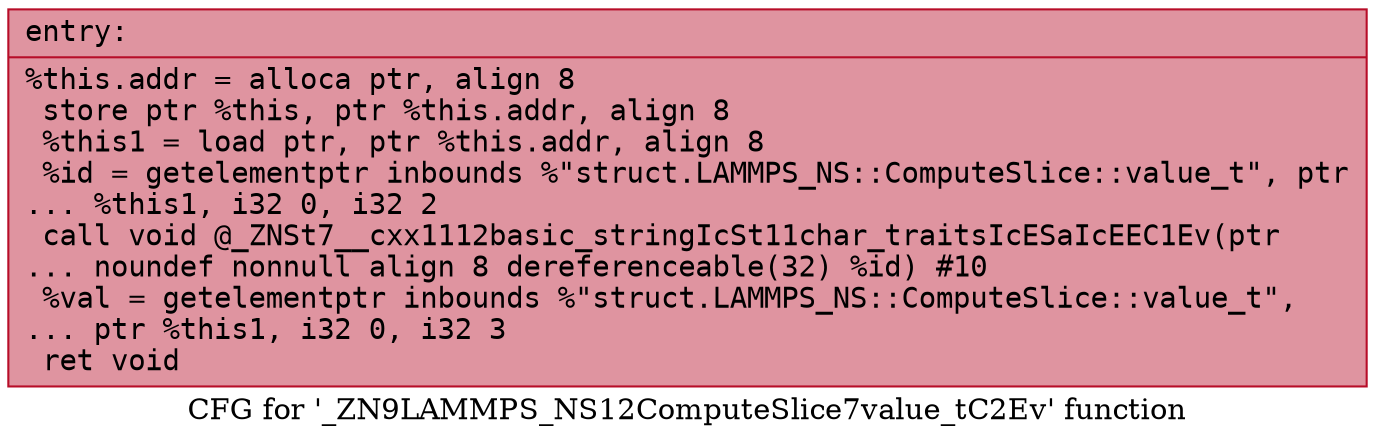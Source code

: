 digraph "CFG for '_ZN9LAMMPS_NS12ComputeSlice7value_tC2Ev' function" {
	label="CFG for '_ZN9LAMMPS_NS12ComputeSlice7value_tC2Ev' function";

	Node0x558104703cc0 [shape=record,color="#b70d28ff", style=filled, fillcolor="#b70d2870" fontname="Courier",label="{entry:\l|  %this.addr = alloca ptr, align 8\l  store ptr %this, ptr %this.addr, align 8\l  %this1 = load ptr, ptr %this.addr, align 8\l  %id = getelementptr inbounds %\"struct.LAMMPS_NS::ComputeSlice::value_t\", ptr\l... %this1, i32 0, i32 2\l  call void @_ZNSt7__cxx1112basic_stringIcSt11char_traitsIcESaIcEEC1Ev(ptr\l... noundef nonnull align 8 dereferenceable(32) %id) #10\l  %val = getelementptr inbounds %\"struct.LAMMPS_NS::ComputeSlice::value_t\",\l... ptr %this1, i32 0, i32 3\l  ret void\l}"];
}
